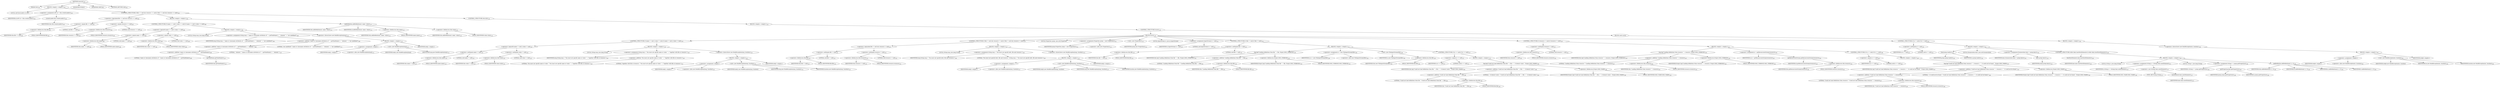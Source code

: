 digraph "execute" {  
"142" [label = <(METHOD,execute)<SUB>102</SUB>> ]
"17" [label = <(PARAM,this)<SUB>102</SUB>> ]
"143" [label = <(BLOCK,&lt;empty&gt;,&lt;empty&gt;)<SUB>102</SUB>> ]
"144" [label = <(LOCAL,AntClassLoader al: ANY)> ]
"145" [label = <(&lt;operator&gt;.assignment,ANY al = this.createLoader())<SUB>103</SUB>> ]
"146" [label = <(IDENTIFIER,al,ANY al = this.createLoader())<SUB>103</SUB>> ]
"147" [label = <(createLoader,this.createLoader())<SUB>103</SUB>> ]
"16" [label = <(IDENTIFIER,this,this.createLoader())<SUB>103</SUB>> ]
"148" [label = <(CONTROL_STRUCTURE,if (file == null &amp;&amp; resource == null),if (file == null &amp;&amp; resource == null))<SUB>105</SUB>> ]
"149" [label = <(&lt;operator&gt;.logicalAnd,file == null &amp;&amp; resource == null)<SUB>105</SUB>> ]
"150" [label = <(&lt;operator&gt;.equals,file == null)<SUB>105</SUB>> ]
"151" [label = <(&lt;operator&gt;.fieldAccess,this.file)<SUB>105</SUB>> ]
"152" [label = <(IDENTIFIER,this,file == null)<SUB>105</SUB>> ]
"153" [label = <(FIELD_IDENTIFIER,file,file)<SUB>105</SUB>> ]
"154" [label = <(LITERAL,null,file == null)<SUB>105</SUB>> ]
"155" [label = <(&lt;operator&gt;.equals,resource == null)<SUB>105</SUB>> ]
"156" [label = <(&lt;operator&gt;.fieldAccess,this.resource)<SUB>105</SUB>> ]
"157" [label = <(IDENTIFIER,this,resource == null)<SUB>105</SUB>> ]
"158" [label = <(FIELD_IDENTIFIER,resource,resource)<SUB>105</SUB>> ]
"159" [label = <(LITERAL,null,resource == null)<SUB>105</SUB>> ]
"160" [label = <(BLOCK,&lt;empty&gt;,&lt;empty&gt;)<SUB>105</SUB>> ]
"161" [label = <(CONTROL_STRUCTURE,if (name == null || value == null),if (name == null || value == null))<SUB>108</SUB>> ]
"162" [label = <(&lt;operator&gt;.logicalOr,name == null || value == null)<SUB>108</SUB>> ]
"163" [label = <(&lt;operator&gt;.equals,name == null)<SUB>108</SUB>> ]
"164" [label = <(&lt;operator&gt;.fieldAccess,this.name)<SUB>108</SUB>> ]
"165" [label = <(IDENTIFIER,this,name == null)<SUB>108</SUB>> ]
"166" [label = <(FIELD_IDENTIFIER,name,name)<SUB>108</SUB>> ]
"167" [label = <(LITERAL,null,name == null)<SUB>108</SUB>> ]
"168" [label = <(&lt;operator&gt;.equals,value == null)<SUB>108</SUB>> ]
"169" [label = <(&lt;operator&gt;.fieldAccess,this.value)<SUB>108</SUB>> ]
"170" [label = <(IDENTIFIER,this,value == null)<SUB>108</SUB>> ]
"171" [label = <(FIELD_IDENTIFIER,value,value)<SUB>108</SUB>> ]
"172" [label = <(LITERAL,null,value == null)<SUB>108</SUB>> ]
"173" [label = <(BLOCK,&lt;empty&gt;,&lt;empty&gt;)<SUB>108</SUB>> ]
"174" [label = <(LOCAL,String msg: java.lang.String)> ]
"175" [label = <(&lt;operator&gt;.assignment,String msg = &quot;name or classname attributes of &quot; + getTaskName() + &quot; element &quot; + &quot;are undefined&quot;)<SUB>109</SUB>> ]
"176" [label = <(IDENTIFIER,msg,String msg = &quot;name or classname attributes of &quot; + getTaskName() + &quot; element &quot; + &quot;are undefined&quot;)<SUB>109</SUB>> ]
"177" [label = <(&lt;operator&gt;.addition,&quot;name or classname attributes of &quot; + getTaskName() + &quot; element &quot; + &quot;are undefined&quot;)<SUB>109</SUB>> ]
"178" [label = <(&lt;operator&gt;.addition,&quot;name or classname attributes of &quot; + getTaskName() + &quot; element &quot;)<SUB>109</SUB>> ]
"179" [label = <(&lt;operator&gt;.addition,&quot;name or classname attributes of &quot; + getTaskName())<SUB>109</SUB>> ]
"180" [label = <(LITERAL,&quot;name or classname attributes of &quot;,&quot;name or classname attributes of &quot; + getTaskName())<SUB>109</SUB>> ]
"181" [label = <(getTaskName,getTaskName())<SUB>110</SUB>> ]
"18" [label = <(IDENTIFIER,this,getTaskName())<SUB>110</SUB>> ]
"182" [label = <(LITERAL,&quot; element &quot;,&quot;name or classname attributes of &quot; + getTaskName() + &quot; element &quot;)<SUB>110</SUB>> ]
"183" [label = <(LITERAL,&quot;are undefined&quot;,&quot;name or classname attributes of &quot; + getTaskName() + &quot; element &quot; + &quot;are undefined&quot;)<SUB>111</SUB>> ]
"184" [label = <(&lt;operator&gt;.throw,throw new BuildException(msg);)<SUB>112</SUB>> ]
"185" [label = <(BLOCK,&lt;empty&gt;,&lt;empty&gt;)<SUB>112</SUB>> ]
"186" [label = <(&lt;operator&gt;.assignment,&lt;empty&gt;)> ]
"187" [label = <(IDENTIFIER,$obj1,&lt;empty&gt;)> ]
"188" [label = <(&lt;operator&gt;.alloc,new BuildException(msg))<SUB>112</SUB>> ]
"189" [label = <(&lt;init&gt;,new BuildException(msg))<SUB>112</SUB>> ]
"190" [label = <(IDENTIFIER,$obj1,new BuildException(msg))> ]
"191" [label = <(IDENTIFIER,msg,new BuildException(msg))<SUB>112</SUB>> ]
"192" [label = <(IDENTIFIER,$obj1,&lt;empty&gt;)> ]
"193" [label = <(addDefinition,addDefinition(al, name, value))<SUB>114</SUB>> ]
"19" [label = <(IDENTIFIER,this,addDefinition(al, name, value))<SUB>114</SUB>> ]
"194" [label = <(IDENTIFIER,al,addDefinition(al, name, value))<SUB>114</SUB>> ]
"195" [label = <(&lt;operator&gt;.fieldAccess,this.name)<SUB>114</SUB>> ]
"196" [label = <(IDENTIFIER,this,addDefinition(al, name, value))<SUB>114</SUB>> ]
"197" [label = <(FIELD_IDENTIFIER,name,name)<SUB>114</SUB>> ]
"198" [label = <(&lt;operator&gt;.fieldAccess,this.value)<SUB>114</SUB>> ]
"199" [label = <(IDENTIFIER,this,addDefinition(al, name, value))<SUB>114</SUB>> ]
"200" [label = <(FIELD_IDENTIFIER,value,value)<SUB>114</SUB>> ]
"201" [label = <(CONTROL_STRUCTURE,else,else)<SUB>116</SUB>> ]
"202" [label = <(BLOCK,&lt;empty&gt;,&lt;empty&gt;)<SUB>116</SUB>> ]
"203" [label = <(CONTROL_STRUCTURE,try,try)<SUB>118</SUB>> ]
"204" [label = <(BLOCK,try,try)<SUB>118</SUB>> ]
"205" [label = <(CONTROL_STRUCTURE,if (name != null || value != null),if (name != null || value != null))<SUB>119</SUB>> ]
"206" [label = <(&lt;operator&gt;.logicalOr,name != null || value != null)<SUB>119</SUB>> ]
"207" [label = <(&lt;operator&gt;.notEquals,name != null)<SUB>119</SUB>> ]
"208" [label = <(&lt;operator&gt;.fieldAccess,this.name)<SUB>119</SUB>> ]
"209" [label = <(IDENTIFIER,this,name != null)<SUB>119</SUB>> ]
"210" [label = <(FIELD_IDENTIFIER,name,name)<SUB>119</SUB>> ]
"211" [label = <(LITERAL,null,name != null)<SUB>119</SUB>> ]
"212" [label = <(&lt;operator&gt;.notEquals,value != null)<SUB>119</SUB>> ]
"213" [label = <(&lt;operator&gt;.fieldAccess,this.value)<SUB>119</SUB>> ]
"214" [label = <(IDENTIFIER,this,value != null)<SUB>119</SUB>> ]
"215" [label = <(FIELD_IDENTIFIER,value,value)<SUB>119</SUB>> ]
"216" [label = <(LITERAL,null,value != null)<SUB>119</SUB>> ]
"217" [label = <(BLOCK,&lt;empty&gt;,&lt;empty&gt;)<SUB>119</SUB>> ]
"218" [label = <(LOCAL,String msg: java.lang.String)> ]
"219" [label = <(&lt;operator&gt;.assignment,String msg = &quot;You must not specify name or value &quot; + &quot;together with file or resource.&quot;)<SUB>120</SUB>> ]
"220" [label = <(IDENTIFIER,msg,String msg = &quot;You must not specify name or value &quot; + &quot;together with file or resource.&quot;)<SUB>120</SUB>> ]
"221" [label = <(&lt;operator&gt;.addition,&quot;You must not specify name or value &quot; + &quot;together with file or resource.&quot;)<SUB>120</SUB>> ]
"222" [label = <(LITERAL,&quot;You must not specify name or value &quot;,&quot;You must not specify name or value &quot; + &quot;together with file or resource.&quot;)<SUB>120</SUB>> ]
"223" [label = <(LITERAL,&quot;together with file or resource.&quot;,&quot;You must not specify name or value &quot; + &quot;together with file or resource.&quot;)<SUB>121</SUB>> ]
"224" [label = <(&lt;operator&gt;.throw,throw new BuildException(msg, location);)<SUB>122</SUB>> ]
"225" [label = <(BLOCK,&lt;empty&gt;,&lt;empty&gt;)<SUB>122</SUB>> ]
"226" [label = <(&lt;operator&gt;.assignment,&lt;empty&gt;)> ]
"227" [label = <(IDENTIFIER,$obj2,&lt;empty&gt;)> ]
"228" [label = <(&lt;operator&gt;.alloc,new BuildException(msg, location))<SUB>122</SUB>> ]
"229" [label = <(&lt;init&gt;,new BuildException(msg, location))<SUB>122</SUB>> ]
"230" [label = <(IDENTIFIER,$obj2,new BuildException(msg, location))> ]
"231" [label = <(IDENTIFIER,msg,new BuildException(msg, location))<SUB>122</SUB>> ]
"232" [label = <(IDENTIFIER,location,new BuildException(msg, location))<SUB>122</SUB>> ]
"233" [label = <(IDENTIFIER,$obj2,&lt;empty&gt;)> ]
"234" [label = <(CONTROL_STRUCTURE,if (file != null &amp;&amp; resource != null),if (file != null &amp;&amp; resource != null))<SUB>125</SUB>> ]
"235" [label = <(&lt;operator&gt;.logicalAnd,file != null &amp;&amp; resource != null)<SUB>125</SUB>> ]
"236" [label = <(&lt;operator&gt;.notEquals,file != null)<SUB>125</SUB>> ]
"237" [label = <(&lt;operator&gt;.fieldAccess,this.file)<SUB>125</SUB>> ]
"238" [label = <(IDENTIFIER,this,file != null)<SUB>125</SUB>> ]
"239" [label = <(FIELD_IDENTIFIER,file,file)<SUB>125</SUB>> ]
"240" [label = <(LITERAL,null,file != null)<SUB>125</SUB>> ]
"241" [label = <(&lt;operator&gt;.notEquals,resource != null)<SUB>125</SUB>> ]
"242" [label = <(&lt;operator&gt;.fieldAccess,this.resource)<SUB>125</SUB>> ]
"243" [label = <(IDENTIFIER,this,resource != null)<SUB>125</SUB>> ]
"244" [label = <(FIELD_IDENTIFIER,resource,resource)<SUB>125</SUB>> ]
"245" [label = <(LITERAL,null,resource != null)<SUB>125</SUB>> ]
"246" [label = <(BLOCK,&lt;empty&gt;,&lt;empty&gt;)<SUB>125</SUB>> ]
"247" [label = <(LOCAL,String msg: java.lang.String)> ]
"248" [label = <(&lt;operator&gt;.assignment,String msg = &quot;You must not specify both, file and resource.&quot;)<SUB>126</SUB>> ]
"249" [label = <(IDENTIFIER,msg,String msg = &quot;You must not specify both, file and resource.&quot;)<SUB>126</SUB>> ]
"250" [label = <(LITERAL,&quot;You must not specify both, file and resource.&quot;,String msg = &quot;You must not specify both, file and resource.&quot;)<SUB>126</SUB>> ]
"251" [label = <(&lt;operator&gt;.throw,throw new BuildException(msg, location);)<SUB>127</SUB>> ]
"252" [label = <(BLOCK,&lt;empty&gt;,&lt;empty&gt;)<SUB>127</SUB>> ]
"253" [label = <(&lt;operator&gt;.assignment,&lt;empty&gt;)> ]
"254" [label = <(IDENTIFIER,$obj3,&lt;empty&gt;)> ]
"255" [label = <(&lt;operator&gt;.alloc,new BuildException(msg, location))<SUB>127</SUB>> ]
"256" [label = <(&lt;init&gt;,new BuildException(msg, location))<SUB>127</SUB>> ]
"257" [label = <(IDENTIFIER,$obj3,new BuildException(msg, location))> ]
"258" [label = <(IDENTIFIER,msg,new BuildException(msg, location))<SUB>127</SUB>> ]
"259" [label = <(IDENTIFIER,location,new BuildException(msg, location))<SUB>127</SUB>> ]
"260" [label = <(IDENTIFIER,$obj3,&lt;empty&gt;)> ]
"21" [label = <(LOCAL,Properties props: java.util.Properties)> ]
"261" [label = <(&lt;operator&gt;.assignment,Properties props = new Properties())<SUB>131</SUB>> ]
"262" [label = <(IDENTIFIER,props,Properties props = new Properties())<SUB>131</SUB>> ]
"263" [label = <(&lt;operator&gt;.alloc,new Properties())<SUB>131</SUB>> ]
"264" [label = <(&lt;init&gt;,new Properties())<SUB>131</SUB>> ]
"20" [label = <(IDENTIFIER,props,new Properties())<SUB>131</SUB>> ]
"24" [label = <(LOCAL,InputStream is: java.io.InputStream)> ]
"265" [label = <(&lt;operator&gt;.assignment,InputStream is = null)<SUB>132</SUB>> ]
"266" [label = <(IDENTIFIER,is,InputStream is = null)<SUB>132</SUB>> ]
"267" [label = <(LITERAL,null,InputStream is = null)<SUB>132</SUB>> ]
"268" [label = <(CONTROL_STRUCTURE,if (file != null),if (file != null))<SUB>133</SUB>> ]
"269" [label = <(&lt;operator&gt;.notEquals,file != null)<SUB>133</SUB>> ]
"270" [label = <(&lt;operator&gt;.fieldAccess,this.file)<SUB>133</SUB>> ]
"271" [label = <(IDENTIFIER,this,file != null)<SUB>133</SUB>> ]
"272" [label = <(FIELD_IDENTIFIER,file,file)<SUB>133</SUB>> ]
"273" [label = <(LITERAL,null,file != null)<SUB>133</SUB>> ]
"274" [label = <(BLOCK,&lt;empty&gt;,&lt;empty&gt;)<SUB>133</SUB>> ]
"275" [label = <(log,log(&quot;Loading definitions from file &quot; + file, Project.MSG_VERBOSE))<SUB>134</SUB>> ]
"22" [label = <(IDENTIFIER,this,log(&quot;Loading definitions from file &quot; + file, Project.MSG_VERBOSE))<SUB>134</SUB>> ]
"276" [label = <(&lt;operator&gt;.addition,&quot;Loading definitions from file &quot; + file)<SUB>134</SUB>> ]
"277" [label = <(LITERAL,&quot;Loading definitions from file &quot;,&quot;Loading definitions from file &quot; + file)<SUB>134</SUB>> ]
"278" [label = <(&lt;operator&gt;.fieldAccess,this.file)<SUB>134</SUB>> ]
"279" [label = <(IDENTIFIER,this,&quot;Loading definitions from file &quot; + file)<SUB>134</SUB>> ]
"280" [label = <(FIELD_IDENTIFIER,file,file)<SUB>134</SUB>> ]
"281" [label = <(&lt;operator&gt;.fieldAccess,Project.MSG_VERBOSE)<SUB>135</SUB>> ]
"282" [label = <(IDENTIFIER,Project,log(&quot;Loading definitions from file &quot; + file, Project.MSG_VERBOSE))<SUB>135</SUB>> ]
"283" [label = <(FIELD_IDENTIFIER,MSG_VERBOSE,MSG_VERBOSE)<SUB>135</SUB>> ]
"284" [label = <(&lt;operator&gt;.assignment,is = new FileInputStream(file))<SUB>136</SUB>> ]
"285" [label = <(IDENTIFIER,is,is = new FileInputStream(file))<SUB>136</SUB>> ]
"286" [label = <(&lt;operator&gt;.alloc,new FileInputStream(file))<SUB>136</SUB>> ]
"287" [label = <(&lt;init&gt;,new FileInputStream(file))<SUB>136</SUB>> ]
"23" [label = <(IDENTIFIER,is,new FileInputStream(file))<SUB>136</SUB>> ]
"288" [label = <(&lt;operator&gt;.fieldAccess,this.file)<SUB>136</SUB>> ]
"289" [label = <(IDENTIFIER,this,new FileInputStream(file))<SUB>136</SUB>> ]
"290" [label = <(FIELD_IDENTIFIER,file,file)<SUB>136</SUB>> ]
"291" [label = <(CONTROL_STRUCTURE,if (is == null),if (is == null))<SUB>137</SUB>> ]
"292" [label = <(&lt;operator&gt;.equals,is == null)<SUB>137</SUB>> ]
"293" [label = <(IDENTIFIER,is,is == null)<SUB>137</SUB>> ]
"294" [label = <(LITERAL,null,is == null)<SUB>137</SUB>> ]
"295" [label = <(BLOCK,&lt;empty&gt;,&lt;empty&gt;)<SUB>137</SUB>> ]
"296" [label = <(log,log(&quot;Could not load definitions from file &quot; + file + &quot;. It doesn\'t exist.&quot;, Project.MSG_WARN))<SUB>138</SUB>> ]
"25" [label = <(IDENTIFIER,this,log(&quot;Could not load definitions from file &quot; + file + &quot;. It doesn\'t exist.&quot;, Project.MSG_WARN))<SUB>138</SUB>> ]
"297" [label = <(&lt;operator&gt;.addition,&quot;Could not load definitions from file &quot; + file + &quot;. It doesn\'t exist.&quot;)<SUB>138</SUB>> ]
"298" [label = <(&lt;operator&gt;.addition,&quot;Could not load definitions from file &quot; + file)<SUB>138</SUB>> ]
"299" [label = <(LITERAL,&quot;Could not load definitions from file &quot;,&quot;Could not load definitions from file &quot; + file)<SUB>138</SUB>> ]
"300" [label = <(&lt;operator&gt;.fieldAccess,this.file)<SUB>138</SUB>> ]
"301" [label = <(IDENTIFIER,this,&quot;Could not load definitions from file &quot; + file)<SUB>138</SUB>> ]
"302" [label = <(FIELD_IDENTIFIER,file,file)<SUB>138</SUB>> ]
"303" [label = <(LITERAL,&quot;. It doesn\'t exist.&quot;,&quot;Could not load definitions from file &quot; + file + &quot;. It doesn\'t exist.&quot;)<SUB>139</SUB>> ]
"304" [label = <(&lt;operator&gt;.fieldAccess,Project.MSG_WARN)<SUB>139</SUB>> ]
"305" [label = <(IDENTIFIER,Project,log(&quot;Could not load definitions from file &quot; + file + &quot;. It doesn\'t exist.&quot;, Project.MSG_WARN))<SUB>139</SUB>> ]
"306" [label = <(FIELD_IDENTIFIER,MSG_WARN,MSG_WARN)<SUB>139</SUB>> ]
"307" [label = <(CONTROL_STRUCTURE,if (resource != null),if (resource != null))<SUB>142</SUB>> ]
"308" [label = <(&lt;operator&gt;.notEquals,resource != null)<SUB>142</SUB>> ]
"309" [label = <(&lt;operator&gt;.fieldAccess,this.resource)<SUB>142</SUB>> ]
"310" [label = <(IDENTIFIER,this,resource != null)<SUB>142</SUB>> ]
"311" [label = <(FIELD_IDENTIFIER,resource,resource)<SUB>142</SUB>> ]
"312" [label = <(LITERAL,null,resource != null)<SUB>142</SUB>> ]
"313" [label = <(BLOCK,&lt;empty&gt;,&lt;empty&gt;)<SUB>142</SUB>> ]
"314" [label = <(log,log(&quot;Loading definitions from resource &quot; + resource, Project.MSG_VERBOSE))<SUB>143</SUB>> ]
"26" [label = <(IDENTIFIER,this,log(&quot;Loading definitions from resource &quot; + resource, Project.MSG_VERBOSE))<SUB>143</SUB>> ]
"315" [label = <(&lt;operator&gt;.addition,&quot;Loading definitions from resource &quot; + resource)<SUB>143</SUB>> ]
"316" [label = <(LITERAL,&quot;Loading definitions from resource &quot;,&quot;Loading definitions from resource &quot; + resource)<SUB>143</SUB>> ]
"317" [label = <(&lt;operator&gt;.fieldAccess,this.resource)<SUB>143</SUB>> ]
"318" [label = <(IDENTIFIER,this,&quot;Loading definitions from resource &quot; + resource)<SUB>143</SUB>> ]
"319" [label = <(FIELD_IDENTIFIER,resource,resource)<SUB>143</SUB>> ]
"320" [label = <(&lt;operator&gt;.fieldAccess,Project.MSG_VERBOSE)<SUB>144</SUB>> ]
"321" [label = <(IDENTIFIER,Project,log(&quot;Loading definitions from resource &quot; + resource, Project.MSG_VERBOSE))<SUB>144</SUB>> ]
"322" [label = <(FIELD_IDENTIFIER,MSG_VERBOSE,MSG_VERBOSE)<SUB>144</SUB>> ]
"323" [label = <(&lt;operator&gt;.assignment,is = getResourceAsStream(resource))<SUB>145</SUB>> ]
"324" [label = <(IDENTIFIER,is,is = getResourceAsStream(resource))<SUB>145</SUB>> ]
"325" [label = <(getResourceAsStream,getResourceAsStream(resource))<SUB>145</SUB>> ]
"326" [label = <(IDENTIFIER,al,getResourceAsStream(resource))<SUB>145</SUB>> ]
"327" [label = <(&lt;operator&gt;.fieldAccess,this.resource)<SUB>145</SUB>> ]
"328" [label = <(IDENTIFIER,this,getResourceAsStream(resource))<SUB>145</SUB>> ]
"329" [label = <(FIELD_IDENTIFIER,resource,resource)<SUB>145</SUB>> ]
"330" [label = <(CONTROL_STRUCTURE,if (is == null),if (is == null))<SUB>146</SUB>> ]
"331" [label = <(&lt;operator&gt;.equals,is == null)<SUB>146</SUB>> ]
"332" [label = <(IDENTIFIER,is,is == null)<SUB>146</SUB>> ]
"333" [label = <(LITERAL,null,is == null)<SUB>146</SUB>> ]
"334" [label = <(BLOCK,&lt;empty&gt;,&lt;empty&gt;)<SUB>146</SUB>> ]
"335" [label = <(log,log(&quot;Could not load definitions from resource &quot; + resource + &quot;. It could not be found.&quot;, Project.MSG_WARN))<SUB>147</SUB>> ]
"27" [label = <(IDENTIFIER,this,log(&quot;Could not load definitions from resource &quot; + resource + &quot;. It could not be found.&quot;, Project.MSG_WARN))<SUB>147</SUB>> ]
"336" [label = <(&lt;operator&gt;.addition,&quot;Could not load definitions from resource &quot; + resource + &quot;. It could not be found.&quot;)<SUB>147</SUB>> ]
"337" [label = <(&lt;operator&gt;.addition,&quot;Could not load definitions from resource &quot; + resource)<SUB>147</SUB>> ]
"338" [label = <(LITERAL,&quot;Could not load definitions from resource &quot;,&quot;Could not load definitions from resource &quot; + resource)<SUB>147</SUB>> ]
"339" [label = <(&lt;operator&gt;.fieldAccess,this.resource)<SUB>148</SUB>> ]
"340" [label = <(IDENTIFIER,this,&quot;Could not load definitions from resource &quot; + resource)<SUB>148</SUB>> ]
"341" [label = <(FIELD_IDENTIFIER,resource,resource)<SUB>148</SUB>> ]
"342" [label = <(LITERAL,&quot;. It could not be found.&quot;,&quot;Could not load definitions from resource &quot; + resource + &quot;. It could not be found.&quot;)<SUB>148</SUB>> ]
"343" [label = <(&lt;operator&gt;.fieldAccess,Project.MSG_WARN)<SUB>149</SUB>> ]
"344" [label = <(IDENTIFIER,Project,log(&quot;Could not load definitions from resource &quot; + resource + &quot;. It could not be found.&quot;, Project.MSG_WARN))<SUB>149</SUB>> ]
"345" [label = <(FIELD_IDENTIFIER,MSG_WARN,MSG_WARN)<SUB>149</SUB>> ]
"346" [label = <(CONTROL_STRUCTURE,if (is != null),if (is != null))<SUB>153</SUB>> ]
"347" [label = <(&lt;operator&gt;.notEquals,is != null)<SUB>153</SUB>> ]
"348" [label = <(IDENTIFIER,is,is != null)<SUB>153</SUB>> ]
"349" [label = <(LITERAL,null,is != null)<SUB>153</SUB>> ]
"350" [label = <(BLOCK,&lt;empty&gt;,&lt;empty&gt;)<SUB>153</SUB>> ]
"351" [label = <(load,props.load(is))<SUB>154</SUB>> ]
"352" [label = <(IDENTIFIER,props,props.load(is))<SUB>154</SUB>> ]
"353" [label = <(IDENTIFIER,is,props.load(is))<SUB>154</SUB>> ]
"354" [label = <(LOCAL,Enumeration keys: java.util.Enumeration)> ]
"355" [label = <(&lt;operator&gt;.assignment,Enumeration keys = props.keys())<SUB>155</SUB>> ]
"356" [label = <(IDENTIFIER,keys,Enumeration keys = props.keys())<SUB>155</SUB>> ]
"357" [label = <(keys,props.keys())<SUB>155</SUB>> ]
"358" [label = <(IDENTIFIER,props,props.keys())<SUB>155</SUB>> ]
"359" [label = <(CONTROL_STRUCTURE,while (keys.hasMoreElements()),while (keys.hasMoreElements()))<SUB>156</SUB>> ]
"360" [label = <(hasMoreElements,keys.hasMoreElements())<SUB>156</SUB>> ]
"361" [label = <(IDENTIFIER,keys,keys.hasMoreElements())<SUB>156</SUB>> ]
"362" [label = <(BLOCK,&lt;empty&gt;,&lt;empty&gt;)<SUB>156</SUB>> ]
"363" [label = <(LOCAL,String n: java.lang.String)> ]
"364" [label = <(&lt;operator&gt;.assignment,String n = (String) keys.nextElement())<SUB>157</SUB>> ]
"365" [label = <(IDENTIFIER,n,String n = (String) keys.nextElement())<SUB>157</SUB>> ]
"366" [label = <(&lt;operator&gt;.cast,(String) keys.nextElement())<SUB>157</SUB>> ]
"367" [label = <(TYPE_REF,String,String)<SUB>157</SUB>> ]
"368" [label = <(nextElement,keys.nextElement())<SUB>157</SUB>> ]
"369" [label = <(IDENTIFIER,keys,keys.nextElement())<SUB>157</SUB>> ]
"370" [label = <(LOCAL,String v: java.lang.String)> ]
"371" [label = <(&lt;operator&gt;.assignment,String v = props.getProperty(n))<SUB>158</SUB>> ]
"372" [label = <(IDENTIFIER,v,String v = props.getProperty(n))<SUB>158</SUB>> ]
"373" [label = <(getProperty,props.getProperty(n))<SUB>158</SUB>> ]
"374" [label = <(IDENTIFIER,props,props.getProperty(n))<SUB>158</SUB>> ]
"375" [label = <(IDENTIFIER,n,props.getProperty(n))<SUB>158</SUB>> ]
"376" [label = <(addDefinition,addDefinition(al, n, v))<SUB>159</SUB>> ]
"28" [label = <(IDENTIFIER,this,addDefinition(al, n, v))<SUB>159</SUB>> ]
"377" [label = <(IDENTIFIER,al,addDefinition(al, n, v))<SUB>159</SUB>> ]
"378" [label = <(IDENTIFIER,n,addDefinition(al, n, v))<SUB>159</SUB>> ]
"379" [label = <(IDENTIFIER,v,addDefinition(al, n, v))<SUB>159</SUB>> ]
"380" [label = <(BLOCK,catch,catch)> ]
"381" [label = <(BLOCK,&lt;empty&gt;,&lt;empty&gt;)<SUB>162</SUB>> ]
"382" [label = <(&lt;operator&gt;.throw,throw new BuildException(ex, location);)<SUB>163</SUB>> ]
"383" [label = <(BLOCK,&lt;empty&gt;,&lt;empty&gt;)<SUB>163</SUB>> ]
"384" [label = <(&lt;operator&gt;.assignment,&lt;empty&gt;)> ]
"385" [label = <(IDENTIFIER,$obj6,&lt;empty&gt;)> ]
"386" [label = <(&lt;operator&gt;.alloc,new BuildException(ex, location))<SUB>163</SUB>> ]
"387" [label = <(&lt;init&gt;,new BuildException(ex, location))<SUB>163</SUB>> ]
"388" [label = <(IDENTIFIER,$obj6,new BuildException(ex, location))> ]
"389" [label = <(IDENTIFIER,ex,new BuildException(ex, location))<SUB>163</SUB>> ]
"390" [label = <(IDENTIFIER,location,new BuildException(ex, location))<SUB>163</SUB>> ]
"391" [label = <(IDENTIFIER,$obj6,&lt;empty&gt;)> ]
"392" [label = <(MODIFIER,PUBLIC)> ]
"393" [label = <(MODIFIER,VIRTUAL)> ]
"394" [label = <(METHOD_RETURN,void)<SUB>102</SUB>> ]
  "142" -> "17" 
  "142" -> "143" 
  "142" -> "392" 
  "142" -> "393" 
  "142" -> "394" 
  "143" -> "144" 
  "143" -> "145" 
  "143" -> "148" 
  "145" -> "146" 
  "145" -> "147" 
  "147" -> "16" 
  "148" -> "149" 
  "148" -> "160" 
  "148" -> "201" 
  "149" -> "150" 
  "149" -> "155" 
  "150" -> "151" 
  "150" -> "154" 
  "151" -> "152" 
  "151" -> "153" 
  "155" -> "156" 
  "155" -> "159" 
  "156" -> "157" 
  "156" -> "158" 
  "160" -> "161" 
  "160" -> "193" 
  "161" -> "162" 
  "161" -> "173" 
  "162" -> "163" 
  "162" -> "168" 
  "163" -> "164" 
  "163" -> "167" 
  "164" -> "165" 
  "164" -> "166" 
  "168" -> "169" 
  "168" -> "172" 
  "169" -> "170" 
  "169" -> "171" 
  "173" -> "174" 
  "173" -> "175" 
  "173" -> "184" 
  "175" -> "176" 
  "175" -> "177" 
  "177" -> "178" 
  "177" -> "183" 
  "178" -> "179" 
  "178" -> "182" 
  "179" -> "180" 
  "179" -> "181" 
  "181" -> "18" 
  "184" -> "185" 
  "185" -> "186" 
  "185" -> "189" 
  "185" -> "192" 
  "186" -> "187" 
  "186" -> "188" 
  "189" -> "190" 
  "189" -> "191" 
  "193" -> "19" 
  "193" -> "194" 
  "193" -> "195" 
  "193" -> "198" 
  "195" -> "196" 
  "195" -> "197" 
  "198" -> "199" 
  "198" -> "200" 
  "201" -> "202" 
  "202" -> "203" 
  "203" -> "204" 
  "203" -> "380" 
  "204" -> "205" 
  "204" -> "234" 
  "204" -> "21" 
  "204" -> "261" 
  "204" -> "264" 
  "204" -> "24" 
  "204" -> "265" 
  "204" -> "268" 
  "204" -> "307" 
  "204" -> "346" 
  "205" -> "206" 
  "205" -> "217" 
  "206" -> "207" 
  "206" -> "212" 
  "207" -> "208" 
  "207" -> "211" 
  "208" -> "209" 
  "208" -> "210" 
  "212" -> "213" 
  "212" -> "216" 
  "213" -> "214" 
  "213" -> "215" 
  "217" -> "218" 
  "217" -> "219" 
  "217" -> "224" 
  "219" -> "220" 
  "219" -> "221" 
  "221" -> "222" 
  "221" -> "223" 
  "224" -> "225" 
  "225" -> "226" 
  "225" -> "229" 
  "225" -> "233" 
  "226" -> "227" 
  "226" -> "228" 
  "229" -> "230" 
  "229" -> "231" 
  "229" -> "232" 
  "234" -> "235" 
  "234" -> "246" 
  "235" -> "236" 
  "235" -> "241" 
  "236" -> "237" 
  "236" -> "240" 
  "237" -> "238" 
  "237" -> "239" 
  "241" -> "242" 
  "241" -> "245" 
  "242" -> "243" 
  "242" -> "244" 
  "246" -> "247" 
  "246" -> "248" 
  "246" -> "251" 
  "248" -> "249" 
  "248" -> "250" 
  "251" -> "252" 
  "252" -> "253" 
  "252" -> "256" 
  "252" -> "260" 
  "253" -> "254" 
  "253" -> "255" 
  "256" -> "257" 
  "256" -> "258" 
  "256" -> "259" 
  "261" -> "262" 
  "261" -> "263" 
  "264" -> "20" 
  "265" -> "266" 
  "265" -> "267" 
  "268" -> "269" 
  "268" -> "274" 
  "269" -> "270" 
  "269" -> "273" 
  "270" -> "271" 
  "270" -> "272" 
  "274" -> "275" 
  "274" -> "284" 
  "274" -> "287" 
  "274" -> "291" 
  "275" -> "22" 
  "275" -> "276" 
  "275" -> "281" 
  "276" -> "277" 
  "276" -> "278" 
  "278" -> "279" 
  "278" -> "280" 
  "281" -> "282" 
  "281" -> "283" 
  "284" -> "285" 
  "284" -> "286" 
  "287" -> "23" 
  "287" -> "288" 
  "288" -> "289" 
  "288" -> "290" 
  "291" -> "292" 
  "291" -> "295" 
  "292" -> "293" 
  "292" -> "294" 
  "295" -> "296" 
  "296" -> "25" 
  "296" -> "297" 
  "296" -> "304" 
  "297" -> "298" 
  "297" -> "303" 
  "298" -> "299" 
  "298" -> "300" 
  "300" -> "301" 
  "300" -> "302" 
  "304" -> "305" 
  "304" -> "306" 
  "307" -> "308" 
  "307" -> "313" 
  "308" -> "309" 
  "308" -> "312" 
  "309" -> "310" 
  "309" -> "311" 
  "313" -> "314" 
  "313" -> "323" 
  "313" -> "330" 
  "314" -> "26" 
  "314" -> "315" 
  "314" -> "320" 
  "315" -> "316" 
  "315" -> "317" 
  "317" -> "318" 
  "317" -> "319" 
  "320" -> "321" 
  "320" -> "322" 
  "323" -> "324" 
  "323" -> "325" 
  "325" -> "326" 
  "325" -> "327" 
  "327" -> "328" 
  "327" -> "329" 
  "330" -> "331" 
  "330" -> "334" 
  "331" -> "332" 
  "331" -> "333" 
  "334" -> "335" 
  "335" -> "27" 
  "335" -> "336" 
  "335" -> "343" 
  "336" -> "337" 
  "336" -> "342" 
  "337" -> "338" 
  "337" -> "339" 
  "339" -> "340" 
  "339" -> "341" 
  "343" -> "344" 
  "343" -> "345" 
  "346" -> "347" 
  "346" -> "350" 
  "347" -> "348" 
  "347" -> "349" 
  "350" -> "351" 
  "350" -> "354" 
  "350" -> "355" 
  "350" -> "359" 
  "351" -> "352" 
  "351" -> "353" 
  "355" -> "356" 
  "355" -> "357" 
  "357" -> "358" 
  "359" -> "360" 
  "359" -> "362" 
  "360" -> "361" 
  "362" -> "363" 
  "362" -> "364" 
  "362" -> "370" 
  "362" -> "371" 
  "362" -> "376" 
  "364" -> "365" 
  "364" -> "366" 
  "366" -> "367" 
  "366" -> "368" 
  "368" -> "369" 
  "371" -> "372" 
  "371" -> "373" 
  "373" -> "374" 
  "373" -> "375" 
  "376" -> "28" 
  "376" -> "377" 
  "376" -> "378" 
  "376" -> "379" 
  "380" -> "381" 
  "381" -> "382" 
  "382" -> "383" 
  "383" -> "384" 
  "383" -> "387" 
  "383" -> "391" 
  "384" -> "385" 
  "384" -> "386" 
  "387" -> "388" 
  "387" -> "389" 
  "387" -> "390" 
}
